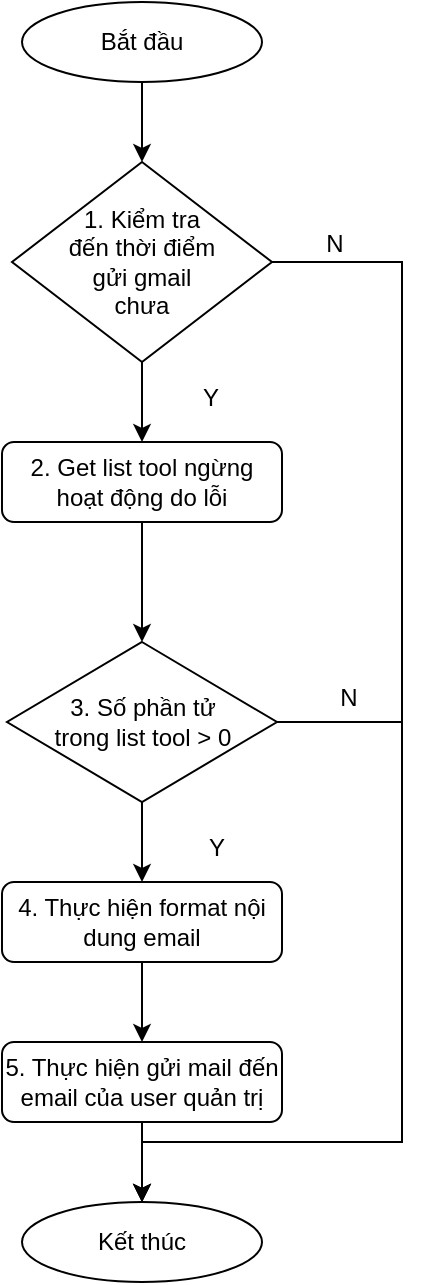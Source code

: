 <mxfile version="13.3.5" type="device"><diagram id="C5RBs43oDa-KdzZeNtuy" name="Page-1"><mxGraphModel dx="1326" dy="816" grid="1" gridSize="10" guides="1" tooltips="1" connect="1" arrows="1" fold="1" page="1" pageScale="1" pageWidth="827" pageHeight="1169" math="0" shadow="0"><root><mxCell id="WIyWlLk6GJQsqaUBKTNV-0"/><mxCell id="WIyWlLk6GJQsqaUBKTNV-1" parent="WIyWlLk6GJQsqaUBKTNV-0"/><mxCell id="YyFmRXIGwedeydnF7oms-6" style="edgeStyle=orthogonalEdgeStyle;rounded=0;orthogonalLoop=1;jettySize=auto;html=1;exitX=0.5;exitY=1;exitDx=0;exitDy=0;entryX=0.5;entryY=0;entryDx=0;entryDy=0;" edge="1" parent="WIyWlLk6GJQsqaUBKTNV-1" source="WIyWlLk6GJQsqaUBKTNV-3" target="YyFmRXIGwedeydnF7oms-2"><mxGeometry relative="1" as="geometry"/></mxCell><mxCell id="WIyWlLk6GJQsqaUBKTNV-3" value="2. Get list tool ngừng hoạt động do lỗi" style="rounded=1;whiteSpace=wrap;html=1;fontSize=12;glass=0;strokeWidth=1;shadow=0;" parent="WIyWlLk6GJQsqaUBKTNV-1" vertex="1"><mxGeometry x="150" y="300" width="140" height="40" as="geometry"/></mxCell><mxCell id="YyFmRXIGwedeydnF7oms-4" style="edgeStyle=orthogonalEdgeStyle;rounded=0;orthogonalLoop=1;jettySize=auto;html=1;exitX=0.5;exitY=1;exitDx=0;exitDy=0;entryX=0.5;entryY=0;entryDx=0;entryDy=0;" edge="1" parent="WIyWlLk6GJQsqaUBKTNV-1" source="YyFmRXIGwedeydnF7oms-0" target="YyFmRXIGwedeydnF7oms-1"><mxGeometry relative="1" as="geometry"/></mxCell><mxCell id="YyFmRXIGwedeydnF7oms-0" value="Bắt đầu" style="ellipse;whiteSpace=wrap;html=1;" vertex="1" parent="WIyWlLk6GJQsqaUBKTNV-1"><mxGeometry x="160" y="80" width="120" height="40" as="geometry"/></mxCell><mxCell id="YyFmRXIGwedeydnF7oms-5" style="edgeStyle=orthogonalEdgeStyle;rounded=0;orthogonalLoop=1;jettySize=auto;html=1;exitX=0.5;exitY=1;exitDx=0;exitDy=0;entryX=0.5;entryY=0;entryDx=0;entryDy=0;" edge="1" parent="WIyWlLk6GJQsqaUBKTNV-1" source="YyFmRXIGwedeydnF7oms-1" target="WIyWlLk6GJQsqaUBKTNV-3"><mxGeometry relative="1" as="geometry"/></mxCell><mxCell id="YyFmRXIGwedeydnF7oms-12" style="edgeStyle=orthogonalEdgeStyle;rounded=0;orthogonalLoop=1;jettySize=auto;html=1;exitX=1;exitY=0.5;exitDx=0;exitDy=0;entryX=0.5;entryY=0;entryDx=0;entryDy=0;" edge="1" parent="WIyWlLk6GJQsqaUBKTNV-1" source="YyFmRXIGwedeydnF7oms-1" target="YyFmRXIGwedeydnF7oms-10"><mxGeometry relative="1" as="geometry"><mxPoint x="220" y="600" as="targetPoint"/><Array as="points"><mxPoint x="350" y="210"/><mxPoint x="350" y="650"/><mxPoint x="220" y="650"/></Array></mxGeometry></mxCell><mxCell id="YyFmRXIGwedeydnF7oms-1" value="1. Kiểm tra &lt;br&gt;đến thời điểm &lt;br&gt;gửi gmail &lt;br&gt;chưa" style="rhombus;whiteSpace=wrap;html=1;" vertex="1" parent="WIyWlLk6GJQsqaUBKTNV-1"><mxGeometry x="155" y="160" width="130" height="100" as="geometry"/></mxCell><mxCell id="YyFmRXIGwedeydnF7oms-7" style="edgeStyle=orthogonalEdgeStyle;rounded=0;orthogonalLoop=1;jettySize=auto;html=1;exitX=0.5;exitY=1;exitDx=0;exitDy=0;entryX=0.5;entryY=0;entryDx=0;entryDy=0;" edge="1" parent="WIyWlLk6GJQsqaUBKTNV-1" source="YyFmRXIGwedeydnF7oms-2" target="YyFmRXIGwedeydnF7oms-3"><mxGeometry relative="1" as="geometry"/></mxCell><mxCell id="YyFmRXIGwedeydnF7oms-13" style="edgeStyle=orthogonalEdgeStyle;rounded=0;orthogonalLoop=1;jettySize=auto;html=1;exitX=1;exitY=0.5;exitDx=0;exitDy=0;entryX=0.5;entryY=0;entryDx=0;entryDy=0;" edge="1" parent="WIyWlLk6GJQsqaUBKTNV-1" source="YyFmRXIGwedeydnF7oms-2" target="YyFmRXIGwedeydnF7oms-10"><mxGeometry relative="1" as="geometry"><Array as="points"><mxPoint x="350" y="440"/><mxPoint x="350" y="650"/><mxPoint x="220" y="650"/></Array></mxGeometry></mxCell><mxCell id="YyFmRXIGwedeydnF7oms-2" value="3. Số phần tử &lt;br&gt;trong list tool &amp;gt; 0" style="rhombus;whiteSpace=wrap;html=1;" vertex="1" parent="WIyWlLk6GJQsqaUBKTNV-1"><mxGeometry x="152.5" y="400" width="135" height="80" as="geometry"/></mxCell><mxCell id="YyFmRXIGwedeydnF7oms-17" style="edgeStyle=orthogonalEdgeStyle;rounded=0;orthogonalLoop=1;jettySize=auto;html=1;exitX=0.5;exitY=1;exitDx=0;exitDy=0;" edge="1" parent="WIyWlLk6GJQsqaUBKTNV-1" source="YyFmRXIGwedeydnF7oms-3" target="YyFmRXIGwedeydnF7oms-16"><mxGeometry relative="1" as="geometry"/></mxCell><mxCell id="YyFmRXIGwedeydnF7oms-3" value="4. Thực hiện format nội dung email" style="rounded=1;whiteSpace=wrap;html=1;fontSize=12;glass=0;strokeWidth=1;shadow=0;" vertex="1" parent="WIyWlLk6GJQsqaUBKTNV-1"><mxGeometry x="150" y="520" width="140" height="40" as="geometry"/></mxCell><mxCell id="YyFmRXIGwedeydnF7oms-8" value="Y" style="text;html=1;align=center;verticalAlign=middle;resizable=0;points=[];autosize=1;" vertex="1" parent="WIyWlLk6GJQsqaUBKTNV-1"><mxGeometry x="244" y="268" width="20" height="20" as="geometry"/></mxCell><mxCell id="YyFmRXIGwedeydnF7oms-9" value="Y" style="text;html=1;align=center;verticalAlign=middle;resizable=0;points=[];autosize=1;" vertex="1" parent="WIyWlLk6GJQsqaUBKTNV-1"><mxGeometry x="247" y="493" width="20" height="20" as="geometry"/></mxCell><mxCell id="YyFmRXIGwedeydnF7oms-10" value="Kết thúc" style="ellipse;whiteSpace=wrap;html=1;" vertex="1" parent="WIyWlLk6GJQsqaUBKTNV-1"><mxGeometry x="160" y="680" width="120" height="40" as="geometry"/></mxCell><mxCell id="YyFmRXIGwedeydnF7oms-14" value="N" style="text;html=1;align=center;verticalAlign=middle;resizable=0;points=[];autosize=1;" vertex="1" parent="WIyWlLk6GJQsqaUBKTNV-1"><mxGeometry x="306" y="191" width="20" height="20" as="geometry"/></mxCell><mxCell id="YyFmRXIGwedeydnF7oms-15" value="N" style="text;html=1;align=center;verticalAlign=middle;resizable=0;points=[];autosize=1;" vertex="1" parent="WIyWlLk6GJQsqaUBKTNV-1"><mxGeometry x="313" y="418" width="20" height="20" as="geometry"/></mxCell><mxCell id="YyFmRXIGwedeydnF7oms-18" style="edgeStyle=orthogonalEdgeStyle;rounded=0;orthogonalLoop=1;jettySize=auto;html=1;exitX=0.5;exitY=1;exitDx=0;exitDy=0;entryX=0.5;entryY=0;entryDx=0;entryDy=0;" edge="1" parent="WIyWlLk6GJQsqaUBKTNV-1" source="YyFmRXIGwedeydnF7oms-16" target="YyFmRXIGwedeydnF7oms-10"><mxGeometry relative="1" as="geometry"/></mxCell><mxCell id="YyFmRXIGwedeydnF7oms-16" value="5. Thực hiện gửi mail đến email của user quản trị" style="rounded=1;whiteSpace=wrap;html=1;fontSize=12;glass=0;strokeWidth=1;shadow=0;" vertex="1" parent="WIyWlLk6GJQsqaUBKTNV-1"><mxGeometry x="150" y="600" width="140" height="40" as="geometry"/></mxCell></root></mxGraphModel></diagram></mxfile>
